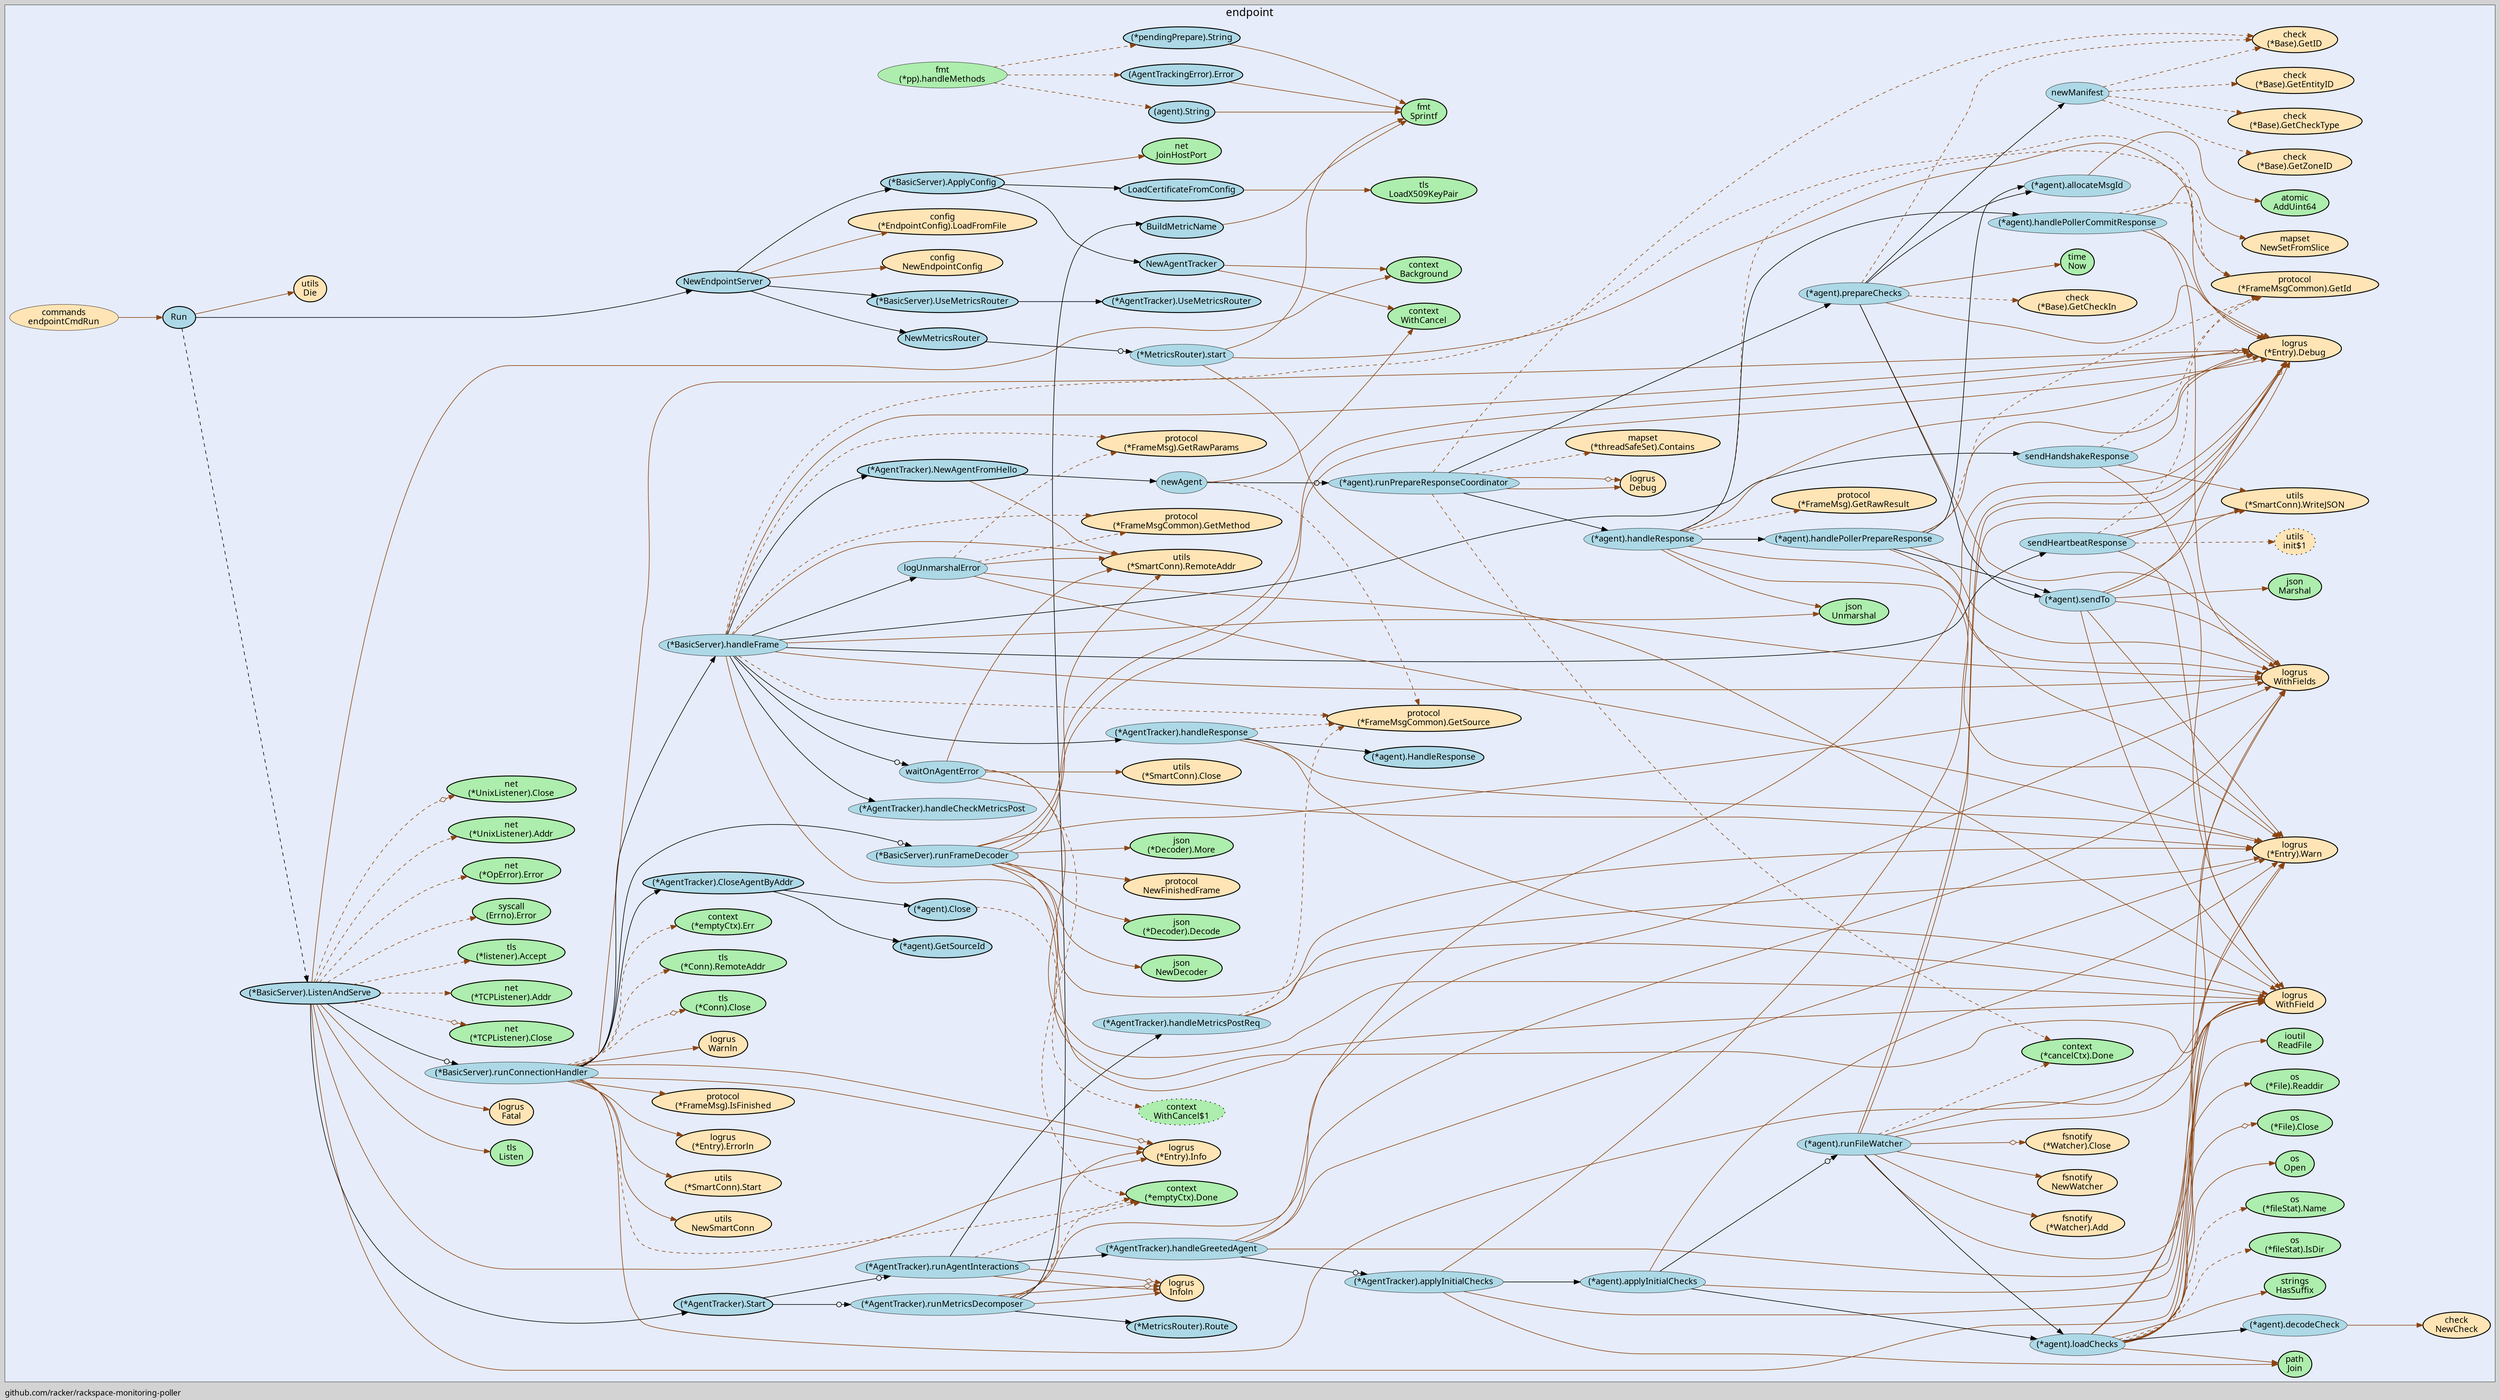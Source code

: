 digraph gocallvis {
    label="github.com/racker/rackspace-monitoring-poller";
    labeljust="l";
    fontname="Ubuntu";
    fontsize="13";
    rankdir="LR";
    bgcolor="lightgray";
    style="solid";
    penwidth="0.5";
    pad="0.0";
    nodesep="0.35";

    node [shape="ellipse" style="filled" fillcolor="honeydew" fontname="Ubuntu" penwidth="1.0" margin="0.05,0.0"];
    edge [minlen="2"]

    subgraph "cluster_focus" {
        fontsize="18";
bgcolor="#e6ecfa";
label="endpoint";
labelloc="t";
labeljust="c";
        
        "(github.com/racker/rackspace-monitoring-poller/endpoint.AgentTrackingError).Error" [ fillcolor="lightblue" label="(AgentTrackingError).Error" penwidth="1.5" ]
        "fmt.Sprintf" [ fillcolor="#adedad" label="fmt\nSprintf" penwidth="1.5" ]
        "(*fmt.pp).handleMethods" [ label="fmt\n(*pp).handleMethods" penwidth="0.5" fillcolor="#adedad" ]
        "(*github.com/racker/rackspace-monitoring-poller/endpoint.pendingPrepare).String" [ fillcolor="lightblue" label="(*pendingPrepare).String" penwidth="1.5" ]
        "(github.com/racker/rackspace-monitoring-poller/endpoint.agent).String" [ penwidth="1.5" fillcolor="lightblue" label="(agent).String" ]
        "(*github.com/racker/rackspace-monitoring-poller/endpoint.BasicServer).ListenAndServe" [ fillcolor="lightblue" label="(*BasicServer).ListenAndServe" penwidth="1.5" ]
        "context.Background" [ fillcolor="#adedad" label="context\nBackground" penwidth="1.5" ]
        "(*github.com/racker/rackspace-monitoring-poller/endpoint.AgentTracker).runAgentInteractions" [ fillcolor="lightblue" label="(*AgentTracker).runAgentInteractions" penwidth="0.5" ]
        "github.com/racker/rackspace-monitoring-poller/vendor/github.com/Sirupsen/logrus.Infoln" [ fillcolor="moccasin" label="logrus\nInfoln" penwidth="1.5" ]
        "(*github.com/racker/rackspace-monitoring-poller/endpoint.AgentTracker).handleGreetedAgent" [ fillcolor="lightblue" label="(*AgentTracker).handleGreetedAgent" penwidth="0.5" ]
        "github.com/racker/rackspace-monitoring-poller/vendor/github.com/Sirupsen/logrus.WithField" [ label="logrus\nWithField" penwidth="1.5" fillcolor="moccasin" ]
        "(*github.com/racker/rackspace-monitoring-poller/vendor/github.com/Sirupsen/logrus.Entry).Debug" [ penwidth="1.5" fillcolor="moccasin" label="logrus\n(*Entry).Debug" ]
        "github.com/racker/rackspace-monitoring-poller/vendor/github.com/Sirupsen/logrus.WithFields" [ fillcolor="moccasin" label="logrus\nWithFields" penwidth="1.5" ]
        "(*github.com/racker/rackspace-monitoring-poller/vendor/github.com/Sirupsen/logrus.Entry).Warn" [ fillcolor="moccasin" label="logrus\n(*Entry).Warn" penwidth="1.5" ]
        "(*github.com/racker/rackspace-monitoring-poller/endpoint.AgentTracker).applyInitialChecks" [ label="(*AgentTracker).applyInitialChecks" penwidth="0.5" fillcolor="lightblue" ]
        "path.Join" [ penwidth="1.5" fillcolor="#adedad" label="path\nJoin" ]
        "(*github.com/racker/rackspace-monitoring-poller/endpoint.agent).loadChecks" [ fillcolor="lightblue" label="(*agent).loadChecks" penwidth="0.5" ]
        "os.Open" [ label="os\nOpen" penwidth="1.5" fillcolor="#adedad" ]
        "(*os.File).Close" [ penwidth="1.5" fillcolor="#adedad" label="os\n(*File).Close" ]
        "(*os.File).Readdir" [ fillcolor="#adedad" label="os\n(*File).Readdir" penwidth="1.5" ]
        "io/ioutil.ReadFile" [ fillcolor="#adedad" label="ioutil\nReadFile" penwidth="1.5" ]
        "(*github.com/racker/rackspace-monitoring-poller/endpoint.agent).decodeCheck" [ fillcolor="lightblue" label="(*agent).decodeCheck" penwidth="0.5" ]
        "github.com/racker/rackspace-monitoring-poller/check.NewCheck" [ label="check\nNewCheck" penwidth="1.5" fillcolor="moccasin" ]
        "strings.HasSuffix" [ fillcolor="#adedad" label="strings\nHasSuffix" penwidth="1.5" ]
        "(*os.fileStat).IsDir" [ fillcolor="#adedad" label="os\n(*fileStat).IsDir" penwidth="1.5" ]
        "(*os.fileStat).Name" [ penwidth="1.5" fillcolor="#adedad" label="os\n(*fileStat).Name" ]
        "(*github.com/racker/rackspace-monitoring-poller/endpoint.agent).applyInitialChecks" [ fillcolor="lightblue" label="(*agent).applyInitialChecks" penwidth="0.5" ]
        "(*github.com/racker/rackspace-monitoring-poller/endpoint.agent).runFileWatcher" [ fillcolor="lightblue" label="(*agent).runFileWatcher" penwidth="0.5" ]
        "github.com/racker/rackspace-monitoring-poller/vendor/github.com/fsnotify/fsnotify.NewWatcher" [ fillcolor="moccasin" label="fsnotify\nNewWatcher" penwidth="1.5" ]
        "(*github.com/racker/rackspace-monitoring-poller/vendor/github.com/fsnotify/fsnotify.Watcher).Close" [ label="fsnotify\n(*Watcher).Close" penwidth="1.5" fillcolor="moccasin" ]
        "(*github.com/racker/rackspace-monitoring-poller/vendor/github.com/fsnotify/fsnotify.Watcher).Add" [ fillcolor="moccasin" label="fsnotify\n(*Watcher).Add" penwidth="1.5" ]
        "(*context.cancelCtx).Done" [ fillcolor="#adedad" label="context\n(*cancelCtx).Done" penwidth="1.5" ]
        "(*github.com/racker/rackspace-monitoring-poller/endpoint.AgentTracker).handleMetricsPostReq" [ fillcolor="lightblue" label="(*AgentTracker).handleMetricsPostReq" penwidth="0.5" ]
        "(*github.com/racker/rackspace-monitoring-poller/protocol.FrameMsgCommon).GetSource" [ penwidth="1.5" fillcolor="moccasin" label="protocol\n(*FrameMsgCommon).GetSource" ]
        "(*context.emptyCtx).Done" [ fillcolor="#adedad" label="context\n(*emptyCtx).Done" penwidth="1.5" ]
        "(*github.com/racker/rackspace-monitoring-poller/endpoint.AgentTracker).Start" [ fillcolor="lightblue" label="(*AgentTracker).Start" penwidth="1.5" ]
        "(*github.com/racker/rackspace-monitoring-poller/endpoint.AgentTracker).runMetricsDecomposer" [ label="(*AgentTracker).runMetricsDecomposer" penwidth="0.5" fillcolor="lightblue" ]
        "(*github.com/racker/rackspace-monitoring-poller/vendor/github.com/Sirupsen/logrus.Entry).Info" [ penwidth="1.5" fillcolor="moccasin" label="logrus\n(*Entry).Info" ]
        "github.com/racker/rackspace-monitoring-poller/endpoint.BuildMetricName" [ fillcolor="lightblue" label="BuildMetricName" penwidth="1.5" ]
        "(*github.com/racker/rackspace-monitoring-poller/endpoint.MetricsRouter).Route" [ fillcolor="lightblue" label="(*MetricsRouter).Route" penwidth="1.5" ]
        "crypto/tls.Listen" [ fillcolor="#adedad" label="tls\nListen" penwidth="1.5" ]
        "github.com/racker/rackspace-monitoring-poller/vendor/github.com/Sirupsen/logrus.Fatal" [ fillcolor="moccasin" label="logrus\nFatal" penwidth="1.5" ]
        "(*github.com/racker/rackspace-monitoring-poller/endpoint.BasicServer).runConnectionHandler" [ fillcolor="lightblue" label="(*BasicServer).runConnectionHandler" penwidth="0.5" ]
        "github.com/racker/rackspace-monitoring-poller/utils.NewSmartConn" [ fillcolor="moccasin" label="utils\nNewSmartConn" penwidth="1.5" ]
        "(*github.com/racker/rackspace-monitoring-poller/utils.SmartConn).Start" [ fillcolor="moccasin" label="utils\n(*SmartConn).Start" penwidth="1.5" ]
        "(*github.com/racker/rackspace-monitoring-poller/vendor/github.com/Sirupsen/logrus.Entry).Errorln" [ label="logrus\n(*Entry).Errorln" penwidth="1.5" fillcolor="moccasin" ]
        "(*github.com/racker/rackspace-monitoring-poller/endpoint.BasicServer).runFrameDecoder" [ fillcolor="lightblue" label="(*BasicServer).runFrameDecoder" penwidth="0.5" ]
        "(*github.com/racker/rackspace-monitoring-poller/utils.SmartConn).RemoteAddr" [ fillcolor="moccasin" label="utils\n(*SmartConn).RemoteAddr" penwidth="1.5" ]
        "encoding/json.NewDecoder" [ penwidth="1.5" fillcolor="#adedad" label="json\nNewDecoder" ]
        "(*encoding/json.Decoder).Decode" [ fillcolor="#adedad" label="json\n(*Decoder).Decode" penwidth="1.5" ]
        "github.com/racker/rackspace-monitoring-poller/protocol.NewFinishedFrame" [ fillcolor="moccasin" label="protocol\nNewFinishedFrame" penwidth="1.5" ]
        "(*encoding/json.Decoder).More" [ fillcolor="#adedad" label="json\n(*Decoder).More" penwidth="1.5" ]
        "(*github.com/racker/rackspace-monitoring-poller/protocol.FrameMsg).IsFinished" [ fillcolor="moccasin" label="protocol\n(*FrameMsg).IsFinished" penwidth="1.5" ]
        "(*github.com/racker/rackspace-monitoring-poller/endpoint.AgentTracker).CloseAgentByAddr" [ fillcolor="lightblue" label="(*AgentTracker).CloseAgentByAddr" penwidth="1.5" ]
        "(*github.com/racker/rackspace-monitoring-poller/endpoint.agent).GetSourceId" [ fillcolor="lightblue" label="(*agent).GetSourceId" penwidth="1.5" ]
        "(*github.com/racker/rackspace-monitoring-poller/endpoint.agent).Close" [ fillcolor="lightblue" label="(*agent).Close" penwidth="1.5" ]
        "context.WithCancel$1" [ fillcolor="#adedad" label="context\nWithCancel$1" style="dotted,filled" ]
        "(*github.com/racker/rackspace-monitoring-poller/endpoint.BasicServer).handleFrame" [ label="(*BasicServer).handleFrame" penwidth="0.5" fillcolor="lightblue" ]
        "encoding/json.Unmarshal" [ fillcolor="#adedad" label="json\nUnmarshal" penwidth="1.5" ]
        "github.com/racker/rackspace-monitoring-poller/endpoint.logUnmarshalError" [ penwidth="0.5" fillcolor="lightblue" label="logUnmarshalError" ]
        "(*github.com/racker/rackspace-monitoring-poller/protocol.FrameMsg).GetRawParams" [ fillcolor="moccasin" label="protocol\n(*FrameMsg).GetRawParams" penwidth="1.5" ]
        "(*github.com/racker/rackspace-monitoring-poller/protocol.FrameMsgCommon).GetMethod" [ fillcolor="moccasin" label="protocol\n(*FrameMsgCommon).GetMethod" penwidth="1.5" ]
        "github.com/racker/rackspace-monitoring-poller/endpoint.sendHandshakeResponse" [ fillcolor="lightblue" label="sendHandshakeResponse" penwidth="0.5" ]
        "(*github.com/racker/rackspace-monitoring-poller/utils.SmartConn).WriteJSON" [ fillcolor="moccasin" label="utils\n(*SmartConn).WriteJSON" penwidth="1.5" ]
        "(*github.com/racker/rackspace-monitoring-poller/protocol.FrameMsgCommon).GetId" [ fillcolor="moccasin" label="protocol\n(*FrameMsgCommon).GetId" penwidth="1.5" ]
        "github.com/racker/rackspace-monitoring-poller/endpoint.newAgent" [ fillcolor="lightblue" label="newAgent" penwidth="0.5" ]
        "context.WithCancel" [ fillcolor="#adedad" label="context\nWithCancel" penwidth="1.5" ]
        "(*github.com/racker/rackspace-monitoring-poller/endpoint.agent).runPrepareResponseCoordinator" [ fillcolor="lightblue" label="(*agent).runPrepareResponseCoordinator" penwidth="0.5" ]
        "github.com/racker/rackspace-monitoring-poller/vendor/github.com/Sirupsen/logrus.Debug" [ fillcolor="moccasin" label="logrus\nDebug" penwidth="1.5" ]
        "github.com/racker/rackspace-monitoring-poller/endpoint.newManifest" [ fillcolor="lightblue" label="newManifest" penwidth="0.5" ]
        "(*github.com/racker/rackspace-monitoring-poller/check.Base).GetEntityID" [ label="check\n(*Base).GetEntityID" penwidth="1.5" fillcolor="moccasin" ]
        "(*github.com/racker/rackspace-monitoring-poller/check.Base).GetZoneID" [ fillcolor="moccasin" label="check\n(*Base).GetZoneID" penwidth="1.5" ]
        "(*github.com/racker/rackspace-monitoring-poller/check.Base).GetCheckType" [ penwidth="1.5" fillcolor="moccasin" label="check\n(*Base).GetCheckType" ]
        "(*github.com/racker/rackspace-monitoring-poller/check.Base).GetID" [ fillcolor="moccasin" label="check\n(*Base).GetID" penwidth="1.5" ]
        "(*github.com/racker/rackspace-monitoring-poller/endpoint.agent).prepareChecks" [ label="(*agent).prepareChecks" penwidth="0.5" fillcolor="lightblue" ]
        "time.Now" [ fillcolor="#adedad" label="time\nNow" penwidth="1.5" ]
        "(*github.com/racker/rackspace-monitoring-poller/endpoint.agent).allocateMsgId" [ penwidth="0.5" fillcolor="lightblue" label="(*agent).allocateMsgId" ]
        "sync/atomic.AddUint64" [ fillcolor="#adedad" label="atomic\nAddUint64" penwidth="1.5" ]
        "(*github.com/racker/rackspace-monitoring-poller/endpoint.agent).sendTo" [ fillcolor="lightblue" label="(*agent).sendTo" penwidth="0.5" ]
        "encoding/json.Marshal" [ fillcolor="#adedad" label="json\nMarshal" penwidth="1.5" ]
        "(*github.com/racker/rackspace-monitoring-poller/check.Base).GetCheckIn" [ fillcolor="moccasin" label="check\n(*Base).GetCheckIn" penwidth="1.5" ]
        "(*github.com/racker/rackspace-monitoring-poller/endpoint.agent).handleResponse" [ label="(*agent).handleResponse" penwidth="0.5" fillcolor="lightblue" ]
        "(*github.com/racker/rackspace-monitoring-poller/endpoint.agent).handlePollerCommitResponse" [ fillcolor="lightblue" label="(*agent).handlePollerCommitResponse" penwidth="0.5" ]
        "github.com/racker/rackspace-monitoring-poller/vendor/github.com/deckarep/golang-set.NewSetFromSlice" [ penwidth="1.5" fillcolor="moccasin" label="mapset\nNewSetFromSlice" ]
        "(*github.com/racker/rackspace-monitoring-poller/endpoint.agent).handlePollerPrepareResponse" [ fillcolor="lightblue" label="(*agent).handlePollerPrepareResponse" penwidth="0.5" ]
        "(*github.com/racker/rackspace-monitoring-poller/protocol.FrameMsg).GetRawResult" [ fillcolor="moccasin" label="protocol\n(*FrameMsg).GetRawResult" penwidth="1.5" ]
        "(*github.com/racker/rackspace-monitoring-poller/vendor/github.com/deckarep/golang-set.threadSafeSet).Contains" [ fillcolor="moccasin" label="mapset\n(*threadSafeSet).Contains" penwidth="1.5" ]
        "(*github.com/racker/rackspace-monitoring-poller/endpoint.AgentTracker).NewAgentFromHello" [ fillcolor="lightblue" label="(*AgentTracker).NewAgentFromHello" penwidth="1.5" ]
        "github.com/racker/rackspace-monitoring-poller/endpoint.waitOnAgentError" [ fillcolor="lightblue" label="waitOnAgentError" penwidth="0.5" ]
        "(*github.com/racker/rackspace-monitoring-poller/utils.SmartConn).Close" [ fillcolor="moccasin" label="utils\n(*SmartConn).Close" penwidth="1.5" ]
        "github.com/racker/rackspace-monitoring-poller/endpoint.sendHeartbeatResponse" [ fillcolor="lightblue" label="sendHeartbeatResponse" penwidth="0.5" ]
        "github.com/racker/rackspace-monitoring-poller/utils.init$1" [ fillcolor="moccasin" label="utils\ninit$1" style="dotted,filled" ]
        "(*github.com/racker/rackspace-monitoring-poller/endpoint.AgentTracker).handleCheckMetricsPost" [ fillcolor="lightblue" label="(*AgentTracker).handleCheckMetricsPost" penwidth="0.5" ]
        "(*github.com/racker/rackspace-monitoring-poller/endpoint.AgentTracker).handleResponse" [ fillcolor="lightblue" label="(*AgentTracker).handleResponse" penwidth="0.5" ]
        "(*github.com/racker/rackspace-monitoring-poller/endpoint.agent).HandleResponse" [ fillcolor="lightblue" label="(*agent).HandleResponse" penwidth="1.5" ]
        "github.com/racker/rackspace-monitoring-poller/vendor/github.com/Sirupsen/logrus.Warnln" [ fillcolor="moccasin" label="logrus\nWarnln" penwidth="1.5" ]
        "(*crypto/tls.Conn).Close" [ fillcolor="#adedad" label="tls\n(*Conn).Close" penwidth="1.5" ]
        "(*crypto/tls.Conn).RemoteAddr" [ fillcolor="#adedad" label="tls\n(*Conn).RemoteAddr" penwidth="1.5" ]
        "(*context.emptyCtx).Err" [ fillcolor="#adedad" label="context\n(*emptyCtx).Err" penwidth="1.5" ]
        "(*net.TCPListener).Close" [ label="net\n(*TCPListener).Close" penwidth="1.5" fillcolor="#adedad" ]
        "(*net.TCPListener).Addr" [ penwidth="1.5" fillcolor="#adedad" label="net\n(*TCPListener).Addr" ]
        "(*crypto/tls.listener).Accept" [ fillcolor="#adedad" label="tls\n(*listener).Accept" penwidth="1.5" ]
        "(syscall.Errno).Error" [ fillcolor="#adedad" label="syscall\n(Errno).Error" penwidth="1.5" ]
        "(*net.OpError).Error" [ label="net\n(*OpError).Error" penwidth="1.5" fillcolor="#adedad" ]
        "(*net.UnixListener).Addr" [ fillcolor="#adedad" label="net\n(*UnixListener).Addr" penwidth="1.5" ]
        "(*net.UnixListener).Close" [ penwidth="1.5" fillcolor="#adedad" label="net\n(*UnixListener).Close" ]
        "github.com/racker/rackspace-monitoring-poller/endpoint.LoadCertificateFromConfig" [ fillcolor="lightblue" label="LoadCertificateFromConfig" penwidth="1.5" ]
        "crypto/tls.LoadX509KeyPair" [ fillcolor="#adedad" label="tls\nLoadX509KeyPair" penwidth="1.5" ]
        "github.com/racker/rackspace-monitoring-poller/endpoint.NewEndpointServer" [ fillcolor="lightblue" label="NewEndpointServer" penwidth="1.5" ]
        "github.com/racker/rackspace-monitoring-poller/config.NewEndpointConfig" [ fillcolor="moccasin" label="config\nNewEndpointConfig" penwidth="1.5" ]
        "(*github.com/racker/rackspace-monitoring-poller/config.EndpointConfig).LoadFromFile" [ fillcolor="moccasin" label="config\n(*EndpointConfig).LoadFromFile" penwidth="1.5" ]
        "(*github.com/racker/rackspace-monitoring-poller/endpoint.BasicServer).ApplyConfig" [ label="(*BasicServer).ApplyConfig" penwidth="1.5" fillcolor="lightblue" ]
        "net.JoinHostPort" [ fillcolor="#adedad" label="net\nJoinHostPort" penwidth="1.5" ]
        "github.com/racker/rackspace-monitoring-poller/endpoint.NewAgentTracker" [ penwidth="1.5" fillcolor="lightblue" label="NewAgentTracker" ]
        "(*github.com/racker/rackspace-monitoring-poller/endpoint.MetricsRouter).start" [ fillcolor="lightblue" label="(*MetricsRouter).start" penwidth="0.5" ]
        "github.com/racker/rackspace-monitoring-poller/endpoint.NewMetricsRouter" [ fillcolor="lightblue" label="NewMetricsRouter" penwidth="1.5" ]
        "(*github.com/racker/rackspace-monitoring-poller/endpoint.BasicServer).UseMetricsRouter" [ fillcolor="lightblue" label="(*BasicServer).UseMetricsRouter" penwidth="1.5" ]
        "(*github.com/racker/rackspace-monitoring-poller/endpoint.AgentTracker).UseMetricsRouter" [ fillcolor="lightblue" label="(*AgentTracker).UseMetricsRouter" penwidth="1.5" ]
        "github.com/racker/rackspace-monitoring-poller/endpoint.Run" [ fillcolor="lightblue" label="Run" penwidth="1.5" ]
        "github.com/racker/rackspace-monitoring-poller/utils.Die" [ fillcolor="moccasin" label="utils\nDie" penwidth="1.5" ]
        "github.com/racker/rackspace-monitoring-poller/commands.endpointCmdRun" [ fillcolor="moccasin" label="commands\nendpointCmdRun" penwidth="0.5" ]
        
    }

    "(github.com/racker/rackspace-monitoring-poller/endpoint.AgentTrackingError).Error" -> "fmt.Sprintf" [ color="saddlebrown" ]
    "(*fmt.pp).handleMethods" -> "(github.com/racker/rackspace-monitoring-poller/endpoint.AgentTrackingError).Error" [ style="dashed" color="saddlebrown" ]
    "(*github.com/racker/rackspace-monitoring-poller/endpoint.pendingPrepare).String" -> "fmt.Sprintf" [ color="saddlebrown" ]
    "(*fmt.pp).handleMethods" -> "(*github.com/racker/rackspace-monitoring-poller/endpoint.pendingPrepare).String" [ style="dashed" color="saddlebrown" ]
    "(github.com/racker/rackspace-monitoring-poller/endpoint.agent).String" -> "fmt.Sprintf" [ color="saddlebrown" ]
    "(*fmt.pp).handleMethods" -> "(github.com/racker/rackspace-monitoring-poller/endpoint.agent).String" [ style="dashed" color="saddlebrown" ]
    "(*github.com/racker/rackspace-monitoring-poller/endpoint.BasicServer).ListenAndServe" -> "context.Background" [ color="saddlebrown" ]
    "(*github.com/racker/rackspace-monitoring-poller/endpoint.AgentTracker).runAgentInteractions" -> "github.com/racker/rackspace-monitoring-poller/vendor/github.com/Sirupsen/logrus.Infoln" [ color="saddlebrown" ]
    "(*github.com/racker/rackspace-monitoring-poller/endpoint.AgentTracker).runAgentInteractions" -> "github.com/racker/rackspace-monitoring-poller/vendor/github.com/Sirupsen/logrus.Infoln" [ color="saddlebrown" arrowhead="normalnoneodiamond" ]
    "(*github.com/racker/rackspace-monitoring-poller/endpoint.AgentTracker).handleGreetedAgent" -> "github.com/racker/rackspace-monitoring-poller/vendor/github.com/Sirupsen/logrus.WithField" [ color="saddlebrown" ]
    "(*github.com/racker/rackspace-monitoring-poller/endpoint.AgentTracker).handleGreetedAgent" -> "(*github.com/racker/rackspace-monitoring-poller/vendor/github.com/Sirupsen/logrus.Entry).Debug" [ color="saddlebrown" ]
    "(*github.com/racker/rackspace-monitoring-poller/endpoint.AgentTracker).handleGreetedAgent" -> "github.com/racker/rackspace-monitoring-poller/vendor/github.com/Sirupsen/logrus.WithFields" [ color="saddlebrown" ]
    "(*github.com/racker/rackspace-monitoring-poller/endpoint.AgentTracker).handleGreetedAgent" -> "(*github.com/racker/rackspace-monitoring-poller/vendor/github.com/Sirupsen/logrus.Entry).Warn" [ color="saddlebrown" ]
    "(*github.com/racker/rackspace-monitoring-poller/endpoint.AgentTracker).applyInitialChecks" -> "github.com/racker/rackspace-monitoring-poller/vendor/github.com/Sirupsen/logrus.WithField" [ color="saddlebrown" ]
    "(*github.com/racker/rackspace-monitoring-poller/endpoint.AgentTracker).applyInitialChecks" -> "(*github.com/racker/rackspace-monitoring-poller/vendor/github.com/Sirupsen/logrus.Entry).Debug" [ color="saddlebrown" ]
    "(*github.com/racker/rackspace-monitoring-poller/endpoint.AgentTracker).applyInitialChecks" -> "path.Join" [ color="saddlebrown" ]
    "(*github.com/racker/rackspace-monitoring-poller/endpoint.agent).loadChecks" -> "os.Open" [ color="saddlebrown" ]
    "(*github.com/racker/rackspace-monitoring-poller/endpoint.agent).loadChecks" -> "github.com/racker/rackspace-monitoring-poller/vendor/github.com/Sirupsen/logrus.WithField" [ color="saddlebrown" ]
    "(*github.com/racker/rackspace-monitoring-poller/endpoint.agent).loadChecks" -> "(*github.com/racker/rackspace-monitoring-poller/vendor/github.com/Sirupsen/logrus.Entry).Warn" [ color="saddlebrown" ]
    "(*github.com/racker/rackspace-monitoring-poller/endpoint.agent).loadChecks" -> "(*os.File).Close" [ arrowhead="normalnoneodiamond" color="saddlebrown" ]
    "(*github.com/racker/rackspace-monitoring-poller/endpoint.agent).loadChecks" -> "(*os.File).Readdir" [ color="saddlebrown" ]
    "(*github.com/racker/rackspace-monitoring-poller/endpoint.agent).loadChecks" -> "path.Join" [ color="saddlebrown" ]
    "(*github.com/racker/rackspace-monitoring-poller/endpoint.agent).loadChecks" -> "io/ioutil.ReadFile" [ color="saddlebrown" ]
    "(*github.com/racker/rackspace-monitoring-poller/endpoint.agent).decodeCheck" -> "github.com/racker/rackspace-monitoring-poller/check.NewCheck" [ color="saddlebrown" ]
    "(*github.com/racker/rackspace-monitoring-poller/endpoint.agent).loadChecks" -> "(*github.com/racker/rackspace-monitoring-poller/endpoint.agent).decodeCheck" [  ]
    "(*github.com/racker/rackspace-monitoring-poller/endpoint.agent).loadChecks" -> "strings.HasSuffix" [ color="saddlebrown" ]
    "(*github.com/racker/rackspace-monitoring-poller/endpoint.agent).loadChecks" -> "github.com/racker/rackspace-monitoring-poller/vendor/github.com/Sirupsen/logrus.WithFields" [ color="saddlebrown" ]
    "(*github.com/racker/rackspace-monitoring-poller/endpoint.agent).loadChecks" -> "(*os.fileStat).IsDir" [ color="saddlebrown" style="dashed" ]
    "(*github.com/racker/rackspace-monitoring-poller/endpoint.agent).loadChecks" -> "(*os.fileStat).Name" [ style="dashed" color="saddlebrown" ]
    "(*github.com/racker/rackspace-monitoring-poller/endpoint.agent).applyInitialChecks" -> "(*github.com/racker/rackspace-monitoring-poller/endpoint.agent).loadChecks" [  ]
    "(*github.com/racker/rackspace-monitoring-poller/endpoint.agent).applyInitialChecks" -> "github.com/racker/rackspace-monitoring-poller/vendor/github.com/Sirupsen/logrus.WithField" [ color="saddlebrown" ]
    "(*github.com/racker/rackspace-monitoring-poller/endpoint.agent).applyInitialChecks" -> "(*github.com/racker/rackspace-monitoring-poller/vendor/github.com/Sirupsen/logrus.Entry).Warn" [ color="saddlebrown" ]
    "(*github.com/racker/rackspace-monitoring-poller/endpoint.agent).runFileWatcher" -> "github.com/racker/rackspace-monitoring-poller/vendor/github.com/fsnotify/fsnotify.NewWatcher" [ color="saddlebrown" ]
    "(*github.com/racker/rackspace-monitoring-poller/endpoint.agent).runFileWatcher" -> "github.com/racker/rackspace-monitoring-poller/vendor/github.com/Sirupsen/logrus.WithField" [ color="saddlebrown" ]
    "(*github.com/racker/rackspace-monitoring-poller/endpoint.agent).runFileWatcher" -> "(*github.com/racker/rackspace-monitoring-poller/vendor/github.com/Sirupsen/logrus.Entry).Warn" [ color="saddlebrown" ]
    "(*github.com/racker/rackspace-monitoring-poller/endpoint.agent).runFileWatcher" -> "(*github.com/racker/rackspace-monitoring-poller/vendor/github.com/fsnotify/fsnotify.Watcher).Close" [ color="saddlebrown" arrowhead="normalnoneodiamond" ]
    "(*github.com/racker/rackspace-monitoring-poller/endpoint.agent).runFileWatcher" -> "(*github.com/racker/rackspace-monitoring-poller/vendor/github.com/Sirupsen/logrus.Entry).Debug" [ color="saddlebrown" ]
    "(*github.com/racker/rackspace-monitoring-poller/endpoint.agent).runFileWatcher" -> "(*github.com/racker/rackspace-monitoring-poller/vendor/github.com/Sirupsen/logrus.Entry).Debug" [ arrowhead="normalnoneodiamond" color="saddlebrown" ]
    "(*github.com/racker/rackspace-monitoring-poller/endpoint.agent).runFileWatcher" -> "(*github.com/racker/rackspace-monitoring-poller/vendor/github.com/fsnotify/fsnotify.Watcher).Add" [ color="saddlebrown" ]
    "(*github.com/racker/rackspace-monitoring-poller/endpoint.agent).runFileWatcher" -> "(*github.com/racker/rackspace-monitoring-poller/endpoint.agent).loadChecks" [  ]
    "(*github.com/racker/rackspace-monitoring-poller/endpoint.agent).runFileWatcher" -> "github.com/racker/rackspace-monitoring-poller/vendor/github.com/Sirupsen/logrus.WithFields" [ color="saddlebrown" ]
    "(*github.com/racker/rackspace-monitoring-poller/endpoint.agent).runFileWatcher" -> "(*context.cancelCtx).Done" [ color="saddlebrown" style="dashed" ]
    "(*github.com/racker/rackspace-monitoring-poller/endpoint.agent).applyInitialChecks" -> "(*github.com/racker/rackspace-monitoring-poller/endpoint.agent).runFileWatcher" [ arrowhead="normalnoneodot" ]
    "(*github.com/racker/rackspace-monitoring-poller/endpoint.AgentTracker).applyInitialChecks" -> "(*github.com/racker/rackspace-monitoring-poller/endpoint.agent).applyInitialChecks" [  ]
    "(*github.com/racker/rackspace-monitoring-poller/endpoint.AgentTracker).handleGreetedAgent" -> "(*github.com/racker/rackspace-monitoring-poller/endpoint.AgentTracker).applyInitialChecks" [ arrowhead="normalnoneodot" ]
    "(*github.com/racker/rackspace-monitoring-poller/endpoint.AgentTracker).runAgentInteractions" -> "(*github.com/racker/rackspace-monitoring-poller/endpoint.AgentTracker).handleGreetedAgent" [  ]
    "(*github.com/racker/rackspace-monitoring-poller/endpoint.AgentTracker).handleMetricsPostReq" -> "github.com/racker/rackspace-monitoring-poller/vendor/github.com/Sirupsen/logrus.WithField" [ color="saddlebrown" ]
    "(*github.com/racker/rackspace-monitoring-poller/endpoint.AgentTracker).handleMetricsPostReq" -> "(*github.com/racker/rackspace-monitoring-poller/vendor/github.com/Sirupsen/logrus.Entry).Warn" [ color="saddlebrown" ]
    "(*github.com/racker/rackspace-monitoring-poller/endpoint.AgentTracker).handleMetricsPostReq" -> "(*github.com/racker/rackspace-monitoring-poller/protocol.FrameMsgCommon).GetSource" [ style="dashed" color="saddlebrown" ]
    "(*github.com/racker/rackspace-monitoring-poller/endpoint.AgentTracker).runAgentInteractions" -> "(*github.com/racker/rackspace-monitoring-poller/endpoint.AgentTracker).handleMetricsPostReq" [  ]
    "(*github.com/racker/rackspace-monitoring-poller/endpoint.AgentTracker).runAgentInteractions" -> "(*context.emptyCtx).Done" [ style="dashed" color="saddlebrown" ]
    "(*github.com/racker/rackspace-monitoring-poller/endpoint.AgentTracker).Start" -> "(*github.com/racker/rackspace-monitoring-poller/endpoint.AgentTracker).runAgentInteractions" [ arrowhead="normalnoneodot" ]
    "(*github.com/racker/rackspace-monitoring-poller/endpoint.AgentTracker).runMetricsDecomposer" -> "github.com/racker/rackspace-monitoring-poller/vendor/github.com/Sirupsen/logrus.Infoln" [ color="saddlebrown" ]
    "(*github.com/racker/rackspace-monitoring-poller/endpoint.AgentTracker).runMetricsDecomposer" -> "github.com/racker/rackspace-monitoring-poller/vendor/github.com/Sirupsen/logrus.Infoln" [ arrowhead="normalnoneodiamond" color="saddlebrown" ]
    "(*github.com/racker/rackspace-monitoring-poller/endpoint.AgentTracker).runMetricsDecomposer" -> "github.com/racker/rackspace-monitoring-poller/vendor/github.com/Sirupsen/logrus.WithFields" [ color="saddlebrown" ]
    "(*github.com/racker/rackspace-monitoring-poller/endpoint.AgentTracker).runMetricsDecomposer" -> "(*github.com/racker/rackspace-monitoring-poller/vendor/github.com/Sirupsen/logrus.Entry).Info" [ color="saddlebrown" ]
    "github.com/racker/rackspace-monitoring-poller/endpoint.BuildMetricName" -> "fmt.Sprintf" [ color="saddlebrown" ]
    "(*github.com/racker/rackspace-monitoring-poller/endpoint.AgentTracker).runMetricsDecomposer" -> "github.com/racker/rackspace-monitoring-poller/endpoint.BuildMetricName" [  ]
    "(*github.com/racker/rackspace-monitoring-poller/endpoint.AgentTracker).runMetricsDecomposer" -> "(*github.com/racker/rackspace-monitoring-poller/endpoint.MetricsRouter).Route" [  ]
    "(*github.com/racker/rackspace-monitoring-poller/endpoint.AgentTracker).runMetricsDecomposer" -> "(*context.emptyCtx).Done" [ style="dashed" color="saddlebrown" ]
    "(*github.com/racker/rackspace-monitoring-poller/endpoint.AgentTracker).Start" -> "(*github.com/racker/rackspace-monitoring-poller/endpoint.AgentTracker).runMetricsDecomposer" [ arrowhead="normalnoneodot" ]
    "(*github.com/racker/rackspace-monitoring-poller/endpoint.BasicServer).ListenAndServe" -> "(*github.com/racker/rackspace-monitoring-poller/endpoint.AgentTracker).Start" [  ]
    "(*github.com/racker/rackspace-monitoring-poller/endpoint.BasicServer).ListenAndServe" -> "crypto/tls.Listen" [ color="saddlebrown" ]
    "(*github.com/racker/rackspace-monitoring-poller/endpoint.BasicServer).ListenAndServe" -> "github.com/racker/rackspace-monitoring-poller/vendor/github.com/Sirupsen/logrus.WithField" [ color="saddlebrown" ]
    "(*github.com/racker/rackspace-monitoring-poller/endpoint.BasicServer).ListenAndServe" -> "(*github.com/racker/rackspace-monitoring-poller/vendor/github.com/Sirupsen/logrus.Entry).Info" [ color="saddlebrown" ]
    "(*github.com/racker/rackspace-monitoring-poller/endpoint.BasicServer).ListenAndServe" -> "github.com/racker/rackspace-monitoring-poller/vendor/github.com/Sirupsen/logrus.Fatal" [ color="saddlebrown" ]
    "(*github.com/racker/rackspace-monitoring-poller/endpoint.BasicServer).runConnectionHandler" -> "github.com/racker/rackspace-monitoring-poller/vendor/github.com/Sirupsen/logrus.WithField" [ color="saddlebrown" ]
    "(*github.com/racker/rackspace-monitoring-poller/endpoint.BasicServer).runConnectionHandler" -> "(*github.com/racker/rackspace-monitoring-poller/vendor/github.com/Sirupsen/logrus.Entry).Info" [ color="saddlebrown" ]
    "(*github.com/racker/rackspace-monitoring-poller/endpoint.BasicServer).runConnectionHandler" -> "(*github.com/racker/rackspace-monitoring-poller/vendor/github.com/Sirupsen/logrus.Entry).Info" [ arrowhead="normalnoneodiamond" color="saddlebrown" ]
    "(*github.com/racker/rackspace-monitoring-poller/endpoint.BasicServer).runConnectionHandler" -> "github.com/racker/rackspace-monitoring-poller/utils.NewSmartConn" [ color="saddlebrown" ]
    "(*github.com/racker/rackspace-monitoring-poller/endpoint.BasicServer).runConnectionHandler" -> "(*github.com/racker/rackspace-monitoring-poller/utils.SmartConn).Start" [ color="saddlebrown" ]
    "(*github.com/racker/rackspace-monitoring-poller/endpoint.BasicServer).runConnectionHandler" -> "(*github.com/racker/rackspace-monitoring-poller/vendor/github.com/Sirupsen/logrus.Entry).Errorln" [ color="saddlebrown" ]
    "(*github.com/racker/rackspace-monitoring-poller/endpoint.BasicServer).runFrameDecoder" -> "(*github.com/racker/rackspace-monitoring-poller/utils.SmartConn).RemoteAddr" [ color="saddlebrown" ]
    "(*github.com/racker/rackspace-monitoring-poller/endpoint.BasicServer).runFrameDecoder" -> "github.com/racker/rackspace-monitoring-poller/vendor/github.com/Sirupsen/logrus.WithField" [ color="saddlebrown" ]
    "(*github.com/racker/rackspace-monitoring-poller/endpoint.BasicServer).runFrameDecoder" -> "(*github.com/racker/rackspace-monitoring-poller/vendor/github.com/Sirupsen/logrus.Entry).Debug" [ color="saddlebrown" ]
    "(*github.com/racker/rackspace-monitoring-poller/endpoint.BasicServer).runFrameDecoder" -> "(*github.com/racker/rackspace-monitoring-poller/vendor/github.com/Sirupsen/logrus.Entry).Debug" [ arrowhead="normalnoneodiamond" color="saddlebrown" ]
    "(*github.com/racker/rackspace-monitoring-poller/endpoint.BasicServer).runFrameDecoder" -> "encoding/json.NewDecoder" [ color="saddlebrown" ]
    "(*github.com/racker/rackspace-monitoring-poller/endpoint.BasicServer).runFrameDecoder" -> "(*encoding/json.Decoder).Decode" [ color="saddlebrown" ]
    "(*github.com/racker/rackspace-monitoring-poller/endpoint.BasicServer).runFrameDecoder" -> "github.com/racker/rackspace-monitoring-poller/protocol.NewFinishedFrame" [ color="saddlebrown" ]
    "(*github.com/racker/rackspace-monitoring-poller/endpoint.BasicServer).runFrameDecoder" -> "(*encoding/json.Decoder).More" [ color="saddlebrown" ]
    "(*github.com/racker/rackspace-monitoring-poller/endpoint.BasicServer).runFrameDecoder" -> "(*github.com/racker/rackspace-monitoring-poller/vendor/github.com/Sirupsen/logrus.Entry).Warn" [ color="saddlebrown" ]
    "(*github.com/racker/rackspace-monitoring-poller/endpoint.BasicServer).runFrameDecoder" -> "github.com/racker/rackspace-monitoring-poller/vendor/github.com/Sirupsen/logrus.WithFields" [ color="saddlebrown" ]
    "(*github.com/racker/rackspace-monitoring-poller/endpoint.BasicServer).runConnectionHandler" -> "(*github.com/racker/rackspace-monitoring-poller/endpoint.BasicServer).runFrameDecoder" [ arrowhead="normalnoneodot" ]
    "(*github.com/racker/rackspace-monitoring-poller/endpoint.BasicServer).runConnectionHandler" -> "(*github.com/racker/rackspace-monitoring-poller/protocol.FrameMsg).IsFinished" [ color="saddlebrown" ]
    "(*github.com/racker/rackspace-monitoring-poller/endpoint.BasicServer).runConnectionHandler" -> "(*github.com/racker/rackspace-monitoring-poller/vendor/github.com/Sirupsen/logrus.Entry).Debug" [ color="saddlebrown" ]
    "(*github.com/racker/rackspace-monitoring-poller/endpoint.AgentTracker).CloseAgentByAddr" -> "(*github.com/racker/rackspace-monitoring-poller/endpoint.agent).GetSourceId" [  ]
    "(*github.com/racker/rackspace-monitoring-poller/endpoint.agent).Close" -> "context.WithCancel$1" [ style="dashed" color="saddlebrown" ]
    "(*github.com/racker/rackspace-monitoring-poller/endpoint.AgentTracker).CloseAgentByAddr" -> "(*github.com/racker/rackspace-monitoring-poller/endpoint.agent).Close" [  ]
    "(*github.com/racker/rackspace-monitoring-poller/endpoint.BasicServer).runConnectionHandler" -> "(*github.com/racker/rackspace-monitoring-poller/endpoint.AgentTracker).CloseAgentByAddr" [  ]
    "(*github.com/racker/rackspace-monitoring-poller/endpoint.BasicServer).handleFrame" -> "(*github.com/racker/rackspace-monitoring-poller/utils.SmartConn).RemoteAddr" [ color="saddlebrown" ]
    "(*github.com/racker/rackspace-monitoring-poller/endpoint.BasicServer).handleFrame" -> "github.com/racker/rackspace-monitoring-poller/vendor/github.com/Sirupsen/logrus.WithFields" [ color="saddlebrown" ]
    "(*github.com/racker/rackspace-monitoring-poller/endpoint.BasicServer).handleFrame" -> "(*github.com/racker/rackspace-monitoring-poller/vendor/github.com/Sirupsen/logrus.Entry).Debug" [ color="saddlebrown" ]
    "(*github.com/racker/rackspace-monitoring-poller/endpoint.BasicServer).handleFrame" -> "encoding/json.Unmarshal" [ color="saddlebrown" ]
    "github.com/racker/rackspace-monitoring-poller/endpoint.logUnmarshalError" -> "(*github.com/racker/rackspace-monitoring-poller/utils.SmartConn).RemoteAddr" [ color="saddlebrown" ]
    "github.com/racker/rackspace-monitoring-poller/endpoint.logUnmarshalError" -> "github.com/racker/rackspace-monitoring-poller/vendor/github.com/Sirupsen/logrus.WithFields" [ color="saddlebrown" ]
    "github.com/racker/rackspace-monitoring-poller/endpoint.logUnmarshalError" -> "(*github.com/racker/rackspace-monitoring-poller/vendor/github.com/Sirupsen/logrus.Entry).Warn" [ color="saddlebrown" ]
    "github.com/racker/rackspace-monitoring-poller/endpoint.logUnmarshalError" -> "(*github.com/racker/rackspace-monitoring-poller/protocol.FrameMsg).GetRawParams" [ style="dashed" color="saddlebrown" ]
    "github.com/racker/rackspace-monitoring-poller/endpoint.logUnmarshalError" -> "(*github.com/racker/rackspace-monitoring-poller/protocol.FrameMsgCommon).GetMethod" [ style="dashed" color="saddlebrown" ]
    "(*github.com/racker/rackspace-monitoring-poller/endpoint.BasicServer).handleFrame" -> "github.com/racker/rackspace-monitoring-poller/endpoint.logUnmarshalError" [  ]
    "github.com/racker/rackspace-monitoring-poller/endpoint.sendHandshakeResponse" -> "github.com/racker/rackspace-monitoring-poller/vendor/github.com/Sirupsen/logrus.WithField" [ color="saddlebrown" ]
    "github.com/racker/rackspace-monitoring-poller/endpoint.sendHandshakeResponse" -> "(*github.com/racker/rackspace-monitoring-poller/vendor/github.com/Sirupsen/logrus.Entry).Debug" [ color="saddlebrown" ]
    "github.com/racker/rackspace-monitoring-poller/endpoint.sendHandshakeResponse" -> "(*github.com/racker/rackspace-monitoring-poller/utils.SmartConn).WriteJSON" [ color="saddlebrown" ]
    "github.com/racker/rackspace-monitoring-poller/endpoint.sendHandshakeResponse" -> "(*github.com/racker/rackspace-monitoring-poller/protocol.FrameMsgCommon).GetId" [ style="dashed" color="saddlebrown" ]
    "(*github.com/racker/rackspace-monitoring-poller/endpoint.BasicServer).handleFrame" -> "github.com/racker/rackspace-monitoring-poller/endpoint.sendHandshakeResponse" [  ]
    "github.com/racker/rackspace-monitoring-poller/endpoint.newAgent" -> "context.WithCancel" [ color="saddlebrown" ]
    "(*github.com/racker/rackspace-monitoring-poller/endpoint.agent).runPrepareResponseCoordinator" -> "github.com/racker/rackspace-monitoring-poller/vendor/github.com/Sirupsen/logrus.Debug" [ color="saddlebrown" ]
    "(*github.com/racker/rackspace-monitoring-poller/endpoint.agent).runPrepareResponseCoordinator" -> "github.com/racker/rackspace-monitoring-poller/vendor/github.com/Sirupsen/logrus.Debug" [ arrowhead="normalnoneodiamond" color="saddlebrown" ]
    "github.com/racker/rackspace-monitoring-poller/endpoint.newManifest" -> "(*github.com/racker/rackspace-monitoring-poller/check.Base).GetEntityID" [ style="dashed" color="saddlebrown" ]
    "github.com/racker/rackspace-monitoring-poller/endpoint.newManifest" -> "(*github.com/racker/rackspace-monitoring-poller/check.Base).GetZoneID" [ style="dashed" color="saddlebrown" ]
    "github.com/racker/rackspace-monitoring-poller/endpoint.newManifest" -> "(*github.com/racker/rackspace-monitoring-poller/check.Base).GetCheckType" [ style="dashed" color="saddlebrown" ]
    "github.com/racker/rackspace-monitoring-poller/endpoint.newManifest" -> "(*github.com/racker/rackspace-monitoring-poller/check.Base).GetID" [ style="dashed" color="saddlebrown" ]
    "(*github.com/racker/rackspace-monitoring-poller/endpoint.agent).prepareChecks" -> "github.com/racker/rackspace-monitoring-poller/endpoint.newManifest" [  ]
    "(*github.com/racker/rackspace-monitoring-poller/endpoint.agent).prepareChecks" -> "time.Now" [ color="saddlebrown" ]
    "(*github.com/racker/rackspace-monitoring-poller/endpoint.agent).allocateMsgId" -> "sync/atomic.AddUint64" [ color="saddlebrown" ]
    "(*github.com/racker/rackspace-monitoring-poller/endpoint.agent).prepareChecks" -> "(*github.com/racker/rackspace-monitoring-poller/endpoint.agent).allocateMsgId" [  ]
    "(*github.com/racker/rackspace-monitoring-poller/endpoint.agent).sendTo" -> "encoding/json.Marshal" [ color="saddlebrown" ]
    "(*github.com/racker/rackspace-monitoring-poller/endpoint.agent).sendTo" -> "github.com/racker/rackspace-monitoring-poller/vendor/github.com/Sirupsen/logrus.WithField" [ color="saddlebrown" ]
    "(*github.com/racker/rackspace-monitoring-poller/endpoint.agent).sendTo" -> "(*github.com/racker/rackspace-monitoring-poller/vendor/github.com/Sirupsen/logrus.Entry).Warn" [ color="saddlebrown" ]
    "(*github.com/racker/rackspace-monitoring-poller/endpoint.agent).sendTo" -> "github.com/racker/rackspace-monitoring-poller/vendor/github.com/Sirupsen/logrus.WithFields" [ color="saddlebrown" ]
    "(*github.com/racker/rackspace-monitoring-poller/endpoint.agent).sendTo" -> "(*github.com/racker/rackspace-monitoring-poller/vendor/github.com/Sirupsen/logrus.Entry).Debug" [ color="saddlebrown" ]
    "(*github.com/racker/rackspace-monitoring-poller/endpoint.agent).sendTo" -> "(*github.com/racker/rackspace-monitoring-poller/utils.SmartConn).WriteJSON" [ color="saddlebrown" ]
    "(*github.com/racker/rackspace-monitoring-poller/endpoint.agent).prepareChecks" -> "(*github.com/racker/rackspace-monitoring-poller/endpoint.agent).sendTo" [  ]
    "(*github.com/racker/rackspace-monitoring-poller/endpoint.agent).prepareChecks" -> "github.com/racker/rackspace-monitoring-poller/vendor/github.com/Sirupsen/logrus.WithFields" [ color="saddlebrown" ]
    "(*github.com/racker/rackspace-monitoring-poller/endpoint.agent).prepareChecks" -> "(*github.com/racker/rackspace-monitoring-poller/vendor/github.com/Sirupsen/logrus.Entry).Debug" [ color="saddlebrown" ]
    "(*github.com/racker/rackspace-monitoring-poller/endpoint.agent).prepareChecks" -> "(*github.com/racker/rackspace-monitoring-poller/check.Base).GetID" [ style="dashed" color="saddlebrown" ]
    "(*github.com/racker/rackspace-monitoring-poller/endpoint.agent).prepareChecks" -> "(*github.com/racker/rackspace-monitoring-poller/check.Base).GetCheckIn" [ style="dashed" color="saddlebrown" ]
    "(*github.com/racker/rackspace-monitoring-poller/endpoint.agent).runPrepareResponseCoordinator" -> "(*github.com/racker/rackspace-monitoring-poller/endpoint.agent).prepareChecks" [  ]
    "(*github.com/racker/rackspace-monitoring-poller/endpoint.agent).handleResponse" -> "github.com/racker/rackspace-monitoring-poller/vendor/github.com/Sirupsen/logrus.WithFields" [ color="saddlebrown" ]
    "(*github.com/racker/rackspace-monitoring-poller/endpoint.agent).handleResponse" -> "(*github.com/racker/rackspace-monitoring-poller/vendor/github.com/Sirupsen/logrus.Entry).Debug" [ color="saddlebrown" ]
    "(*github.com/racker/rackspace-monitoring-poller/endpoint.agent).handleResponse" -> "(*github.com/racker/rackspace-monitoring-poller/vendor/github.com/Sirupsen/logrus.Entry).Warn" [ color="saddlebrown" ]
    "(*github.com/racker/rackspace-monitoring-poller/endpoint.agent).handleResponse" -> "encoding/json.Unmarshal" [ color="saddlebrown" ]
    "(*github.com/racker/rackspace-monitoring-poller/endpoint.agent).handlePollerCommitResponse" -> "github.com/racker/rackspace-monitoring-poller/vendor/github.com/deckarep/golang-set.NewSetFromSlice" [ color="saddlebrown" ]
    "(*github.com/racker/rackspace-monitoring-poller/endpoint.agent).handlePollerCommitResponse" -> "github.com/racker/rackspace-monitoring-poller/vendor/github.com/Sirupsen/logrus.WithFields" [ color="saddlebrown" ]
    "(*github.com/racker/rackspace-monitoring-poller/endpoint.agent).handlePollerCommitResponse" -> "(*github.com/racker/rackspace-monitoring-poller/vendor/github.com/Sirupsen/logrus.Entry).Debug" [ color="saddlebrown" ]
    "(*github.com/racker/rackspace-monitoring-poller/endpoint.agent).handlePollerCommitResponse" -> "(*github.com/racker/rackspace-monitoring-poller/protocol.FrameMsgCommon).GetId" [ style="dashed" color="saddlebrown" ]
    "(*github.com/racker/rackspace-monitoring-poller/endpoint.agent).handleResponse" -> "(*github.com/racker/rackspace-monitoring-poller/endpoint.agent).handlePollerCommitResponse" [  ]
    "(*github.com/racker/rackspace-monitoring-poller/endpoint.agent).handlePollerPrepareResponse" -> "(*github.com/racker/rackspace-monitoring-poller/endpoint.agent).allocateMsgId" [  ]
    "(*github.com/racker/rackspace-monitoring-poller/endpoint.agent).handlePollerPrepareResponse" -> "github.com/racker/rackspace-monitoring-poller/vendor/github.com/Sirupsen/logrus.WithFields" [ color="saddlebrown" ]
    "(*github.com/racker/rackspace-monitoring-poller/endpoint.agent).handlePollerPrepareResponse" -> "(*github.com/racker/rackspace-monitoring-poller/vendor/github.com/Sirupsen/logrus.Entry).Debug" [ color="saddlebrown" ]
    "(*github.com/racker/rackspace-monitoring-poller/endpoint.agent).handlePollerPrepareResponse" -> "(*github.com/racker/rackspace-monitoring-poller/endpoint.agent).sendTo" [  ]
    "(*github.com/racker/rackspace-monitoring-poller/endpoint.agent).handlePollerPrepareResponse" -> "(*github.com/racker/rackspace-monitoring-poller/vendor/github.com/Sirupsen/logrus.Entry).Warn" [ color="saddlebrown" ]
    "(*github.com/racker/rackspace-monitoring-poller/endpoint.agent).handlePollerPrepareResponse" -> "(*github.com/racker/rackspace-monitoring-poller/protocol.FrameMsgCommon).GetId" [ color="saddlebrown" style="dashed" ]
    "(*github.com/racker/rackspace-monitoring-poller/endpoint.agent).handleResponse" -> "(*github.com/racker/rackspace-monitoring-poller/endpoint.agent).handlePollerPrepareResponse" [  ]
    "(*github.com/racker/rackspace-monitoring-poller/endpoint.agent).handleResponse" -> "(*github.com/racker/rackspace-monitoring-poller/protocol.FrameMsgCommon).GetId" [ style="dashed" color="saddlebrown" ]
    "(*github.com/racker/rackspace-monitoring-poller/endpoint.agent).handleResponse" -> "(*github.com/racker/rackspace-monitoring-poller/protocol.FrameMsg).GetRawResult" [ style="dashed" color="saddlebrown" ]
    "(*github.com/racker/rackspace-monitoring-poller/endpoint.agent).runPrepareResponseCoordinator" -> "(*github.com/racker/rackspace-monitoring-poller/endpoint.agent).handleResponse" [  ]
    "(*github.com/racker/rackspace-monitoring-poller/endpoint.agent).runPrepareResponseCoordinator" -> "(*context.cancelCtx).Done" [ style="dashed" color="saddlebrown" ]
    "(*github.com/racker/rackspace-monitoring-poller/endpoint.agent).runPrepareResponseCoordinator" -> "(*github.com/racker/rackspace-monitoring-poller/check.Base).GetID" [ style="dashed" color="saddlebrown" ]
    "(*github.com/racker/rackspace-monitoring-poller/endpoint.agent).runPrepareResponseCoordinator" -> "(*github.com/racker/rackspace-monitoring-poller/vendor/github.com/deckarep/golang-set.threadSafeSet).Contains" [ style="dashed" color="saddlebrown" ]
    "github.com/racker/rackspace-monitoring-poller/endpoint.newAgent" -> "(*github.com/racker/rackspace-monitoring-poller/endpoint.agent).runPrepareResponseCoordinator" [ arrowhead="normalnoneodot" ]
    "github.com/racker/rackspace-monitoring-poller/endpoint.newAgent" -> "(*github.com/racker/rackspace-monitoring-poller/protocol.FrameMsgCommon).GetSource" [ style="dashed" color="saddlebrown" ]
    "(*github.com/racker/rackspace-monitoring-poller/endpoint.AgentTracker).NewAgentFromHello" -> "github.com/racker/rackspace-monitoring-poller/endpoint.newAgent" [  ]
    "(*github.com/racker/rackspace-monitoring-poller/endpoint.AgentTracker).NewAgentFromHello" -> "(*github.com/racker/rackspace-monitoring-poller/utils.SmartConn).RemoteAddr" [ color="saddlebrown" ]
    "(*github.com/racker/rackspace-monitoring-poller/endpoint.BasicServer).handleFrame" -> "(*github.com/racker/rackspace-monitoring-poller/endpoint.AgentTracker).NewAgentFromHello" [  ]
    "github.com/racker/rackspace-monitoring-poller/endpoint.waitOnAgentError" -> "(*github.com/racker/rackspace-monitoring-poller/utils.SmartConn).RemoteAddr" [ color="saddlebrown" ]
    "github.com/racker/rackspace-monitoring-poller/endpoint.waitOnAgentError" -> "github.com/racker/rackspace-monitoring-poller/vendor/github.com/Sirupsen/logrus.WithField" [ color="saddlebrown" ]
    "github.com/racker/rackspace-monitoring-poller/endpoint.waitOnAgentError" -> "(*github.com/racker/rackspace-monitoring-poller/vendor/github.com/Sirupsen/logrus.Entry).Warn" [ color="saddlebrown" ]
    "github.com/racker/rackspace-monitoring-poller/endpoint.waitOnAgentError" -> "(*github.com/racker/rackspace-monitoring-poller/utils.SmartConn).Close" [ color="saddlebrown" ]
    "github.com/racker/rackspace-monitoring-poller/endpoint.waitOnAgentError" -> "(*context.emptyCtx).Done" [ color="saddlebrown" style="dashed" ]
    "(*github.com/racker/rackspace-monitoring-poller/endpoint.BasicServer).handleFrame" -> "github.com/racker/rackspace-monitoring-poller/endpoint.waitOnAgentError" [ arrowhead="normalnoneodot" ]
    "(*github.com/racker/rackspace-monitoring-poller/endpoint.BasicServer).handleFrame" -> "github.com/racker/rackspace-monitoring-poller/vendor/github.com/Sirupsen/logrus.WithField" [ color="saddlebrown" ]
    "github.com/racker/rackspace-monitoring-poller/endpoint.sendHeartbeatResponse" -> "github.com/racker/rackspace-monitoring-poller/vendor/github.com/Sirupsen/logrus.WithField" [ color="saddlebrown" ]
    "github.com/racker/rackspace-monitoring-poller/endpoint.sendHeartbeatResponse" -> "(*github.com/racker/rackspace-monitoring-poller/vendor/github.com/Sirupsen/logrus.Entry).Debug" [ color="saddlebrown" ]
    "github.com/racker/rackspace-monitoring-poller/endpoint.sendHeartbeatResponse" -> "(*github.com/racker/rackspace-monitoring-poller/utils.SmartConn).WriteJSON" [ color="saddlebrown" ]
    "github.com/racker/rackspace-monitoring-poller/endpoint.sendHeartbeatResponse" -> "(*github.com/racker/rackspace-monitoring-poller/protocol.FrameMsgCommon).GetId" [ style="dashed" color="saddlebrown" ]
    "github.com/racker/rackspace-monitoring-poller/endpoint.sendHeartbeatResponse" -> "github.com/racker/rackspace-monitoring-poller/utils.init$1" [ style="dashed" color="saddlebrown" ]
    "(*github.com/racker/rackspace-monitoring-poller/endpoint.BasicServer).handleFrame" -> "github.com/racker/rackspace-monitoring-poller/endpoint.sendHeartbeatResponse" [  ]
    "(*github.com/racker/rackspace-monitoring-poller/endpoint.BasicServer).handleFrame" -> "(*github.com/racker/rackspace-monitoring-poller/endpoint.AgentTracker).handleCheckMetricsPost" [  ]
    "(*github.com/racker/rackspace-monitoring-poller/endpoint.AgentTracker).handleResponse" -> "github.com/racker/rackspace-monitoring-poller/vendor/github.com/Sirupsen/logrus.WithField" [ color="saddlebrown" ]
    "(*github.com/racker/rackspace-monitoring-poller/endpoint.AgentTracker).handleResponse" -> "(*github.com/racker/rackspace-monitoring-poller/vendor/github.com/Sirupsen/logrus.Entry).Warn" [ color="saddlebrown" ]
    "(*github.com/racker/rackspace-monitoring-poller/endpoint.AgentTracker).handleResponse" -> "(*github.com/racker/rackspace-monitoring-poller/endpoint.agent).HandleResponse" [  ]
    "(*github.com/racker/rackspace-monitoring-poller/endpoint.AgentTracker).handleResponse" -> "(*github.com/racker/rackspace-monitoring-poller/protocol.FrameMsgCommon).GetSource" [ style="dashed" color="saddlebrown" ]
    "(*github.com/racker/rackspace-monitoring-poller/endpoint.BasicServer).handleFrame" -> "(*github.com/racker/rackspace-monitoring-poller/endpoint.AgentTracker).handleResponse" [  ]
    "(*github.com/racker/rackspace-monitoring-poller/endpoint.BasicServer).handleFrame" -> "(*github.com/racker/rackspace-monitoring-poller/protocol.FrameMsgCommon).GetId" [ style="dashed" color="saddlebrown" ]
    "(*github.com/racker/rackspace-monitoring-poller/endpoint.BasicServer).handleFrame" -> "(*github.com/racker/rackspace-monitoring-poller/protocol.FrameMsgCommon).GetSource" [ style="dashed" color="saddlebrown" ]
    "(*github.com/racker/rackspace-monitoring-poller/endpoint.BasicServer).handleFrame" -> "(*github.com/racker/rackspace-monitoring-poller/protocol.FrameMsgCommon).GetMethod" [ style="dashed" color="saddlebrown" ]
    "(*github.com/racker/rackspace-monitoring-poller/endpoint.BasicServer).handleFrame" -> "(*github.com/racker/rackspace-monitoring-poller/protocol.FrameMsg).GetRawParams" [ color="saddlebrown" style="dashed" ]
    "(*github.com/racker/rackspace-monitoring-poller/endpoint.BasicServer).runConnectionHandler" -> "(*github.com/racker/rackspace-monitoring-poller/endpoint.BasicServer).handleFrame" [  ]
    "(*github.com/racker/rackspace-monitoring-poller/endpoint.BasicServer).runConnectionHandler" -> "github.com/racker/rackspace-monitoring-poller/vendor/github.com/Sirupsen/logrus.Warnln" [ color="saddlebrown" ]
    "(*github.com/racker/rackspace-monitoring-poller/endpoint.BasicServer).runConnectionHandler" -> "(*crypto/tls.Conn).Close" [ style="dashed" arrowhead="normalnoneodiamond" color="saddlebrown" ]
    "(*github.com/racker/rackspace-monitoring-poller/endpoint.BasicServer).runConnectionHandler" -> "(*crypto/tls.Conn).RemoteAddr" [ style="dashed" color="saddlebrown" ]
    "(*github.com/racker/rackspace-monitoring-poller/endpoint.BasicServer).runConnectionHandler" -> "(*context.emptyCtx).Done" [ style="dashed" color="saddlebrown" ]
    "(*github.com/racker/rackspace-monitoring-poller/endpoint.BasicServer).runConnectionHandler" -> "(*context.emptyCtx).Err" [ style="dashed" color="saddlebrown" ]
    "(*github.com/racker/rackspace-monitoring-poller/endpoint.BasicServer).ListenAndServe" -> "(*github.com/racker/rackspace-monitoring-poller/endpoint.BasicServer).runConnectionHandler" [ arrowhead="normalnoneodot" ]
    "(*github.com/racker/rackspace-monitoring-poller/endpoint.BasicServer).ListenAndServe" -> "(*net.TCPListener).Close" [ style="dashed" arrowhead="normalnoneodiamond" color="saddlebrown" ]
    "(*github.com/racker/rackspace-monitoring-poller/endpoint.BasicServer).ListenAndServe" -> "(*net.TCPListener).Addr" [ style="dashed" color="saddlebrown" ]
    "(*github.com/racker/rackspace-monitoring-poller/endpoint.BasicServer).ListenAndServe" -> "(*crypto/tls.listener).Accept" [ style="dashed" color="saddlebrown" ]
    "(*github.com/racker/rackspace-monitoring-poller/endpoint.BasicServer).ListenAndServe" -> "(syscall.Errno).Error" [ color="saddlebrown" style="dashed" ]
    "(*github.com/racker/rackspace-monitoring-poller/endpoint.BasicServer).ListenAndServe" -> "(*net.OpError).Error" [ style="dashed" color="saddlebrown" ]
    "(*github.com/racker/rackspace-monitoring-poller/endpoint.BasicServer).ListenAndServe" -> "(*net.UnixListener).Addr" [ style="dashed" color="saddlebrown" ]
    "(*github.com/racker/rackspace-monitoring-poller/endpoint.BasicServer).ListenAndServe" -> "(*net.UnixListener).Close" [ style="dashed" arrowhead="normalnoneodiamond" color="saddlebrown" ]
    "github.com/racker/rackspace-monitoring-poller/endpoint.LoadCertificateFromConfig" -> "crypto/tls.LoadX509KeyPair" [ color="saddlebrown" ]
    "github.com/racker/rackspace-monitoring-poller/endpoint.NewEndpointServer" -> "github.com/racker/rackspace-monitoring-poller/config.NewEndpointConfig" [ color="saddlebrown" ]
    "github.com/racker/rackspace-monitoring-poller/endpoint.NewEndpointServer" -> "(*github.com/racker/rackspace-monitoring-poller/config.EndpointConfig).LoadFromFile" [ color="saddlebrown" ]
    "(*github.com/racker/rackspace-monitoring-poller/endpoint.BasicServer).ApplyConfig" -> "github.com/racker/rackspace-monitoring-poller/endpoint.LoadCertificateFromConfig" [  ]
    "(*github.com/racker/rackspace-monitoring-poller/endpoint.BasicServer).ApplyConfig" -> "net.JoinHostPort" [ color="saddlebrown" ]
    "github.com/racker/rackspace-monitoring-poller/endpoint.NewAgentTracker" -> "context.Background" [ color="saddlebrown" ]
    "github.com/racker/rackspace-monitoring-poller/endpoint.NewAgentTracker" -> "context.WithCancel" [ color="saddlebrown" ]
    "(*github.com/racker/rackspace-monitoring-poller/endpoint.BasicServer).ApplyConfig" -> "github.com/racker/rackspace-monitoring-poller/endpoint.NewAgentTracker" [  ]
    "github.com/racker/rackspace-monitoring-poller/endpoint.NewEndpointServer" -> "(*github.com/racker/rackspace-monitoring-poller/endpoint.BasicServer).ApplyConfig" [  ]
    "(*github.com/racker/rackspace-monitoring-poller/endpoint.MetricsRouter).start" -> "fmt.Sprintf" [ color="saddlebrown" ]
    "(*github.com/racker/rackspace-monitoring-poller/endpoint.MetricsRouter).start" -> "github.com/racker/rackspace-monitoring-poller/vendor/github.com/Sirupsen/logrus.WithField" [ color="saddlebrown" ]
    "(*github.com/racker/rackspace-monitoring-poller/endpoint.MetricsRouter).start" -> "(*github.com/racker/rackspace-monitoring-poller/vendor/github.com/Sirupsen/logrus.Entry).Debug" [ color="saddlebrown" ]
    "github.com/racker/rackspace-monitoring-poller/endpoint.NewMetricsRouter" -> "(*github.com/racker/rackspace-monitoring-poller/endpoint.MetricsRouter).start" [ arrowhead="normalnoneodot" ]
    "github.com/racker/rackspace-monitoring-poller/endpoint.NewEndpointServer" -> "github.com/racker/rackspace-monitoring-poller/endpoint.NewMetricsRouter" [  ]
    "(*github.com/racker/rackspace-monitoring-poller/endpoint.BasicServer).UseMetricsRouter" -> "(*github.com/racker/rackspace-monitoring-poller/endpoint.AgentTracker).UseMetricsRouter" [  ]
    "github.com/racker/rackspace-monitoring-poller/endpoint.NewEndpointServer" -> "(*github.com/racker/rackspace-monitoring-poller/endpoint.BasicServer).UseMetricsRouter" [  ]
    "github.com/racker/rackspace-monitoring-poller/endpoint.Run" -> "github.com/racker/rackspace-monitoring-poller/endpoint.NewEndpointServer" [  ]
    "github.com/racker/rackspace-monitoring-poller/endpoint.Run" -> "github.com/racker/rackspace-monitoring-poller/utils.Die" [ color="saddlebrown" ]
    "github.com/racker/rackspace-monitoring-poller/endpoint.Run" -> "(*github.com/racker/rackspace-monitoring-poller/endpoint.BasicServer).ListenAndServe" [ style="dashed" ]
    "github.com/racker/rackspace-monitoring-poller/commands.endpointCmdRun" -> "github.com/racker/rackspace-monitoring-poller/endpoint.Run" [ color="saddlebrown" ]
}
